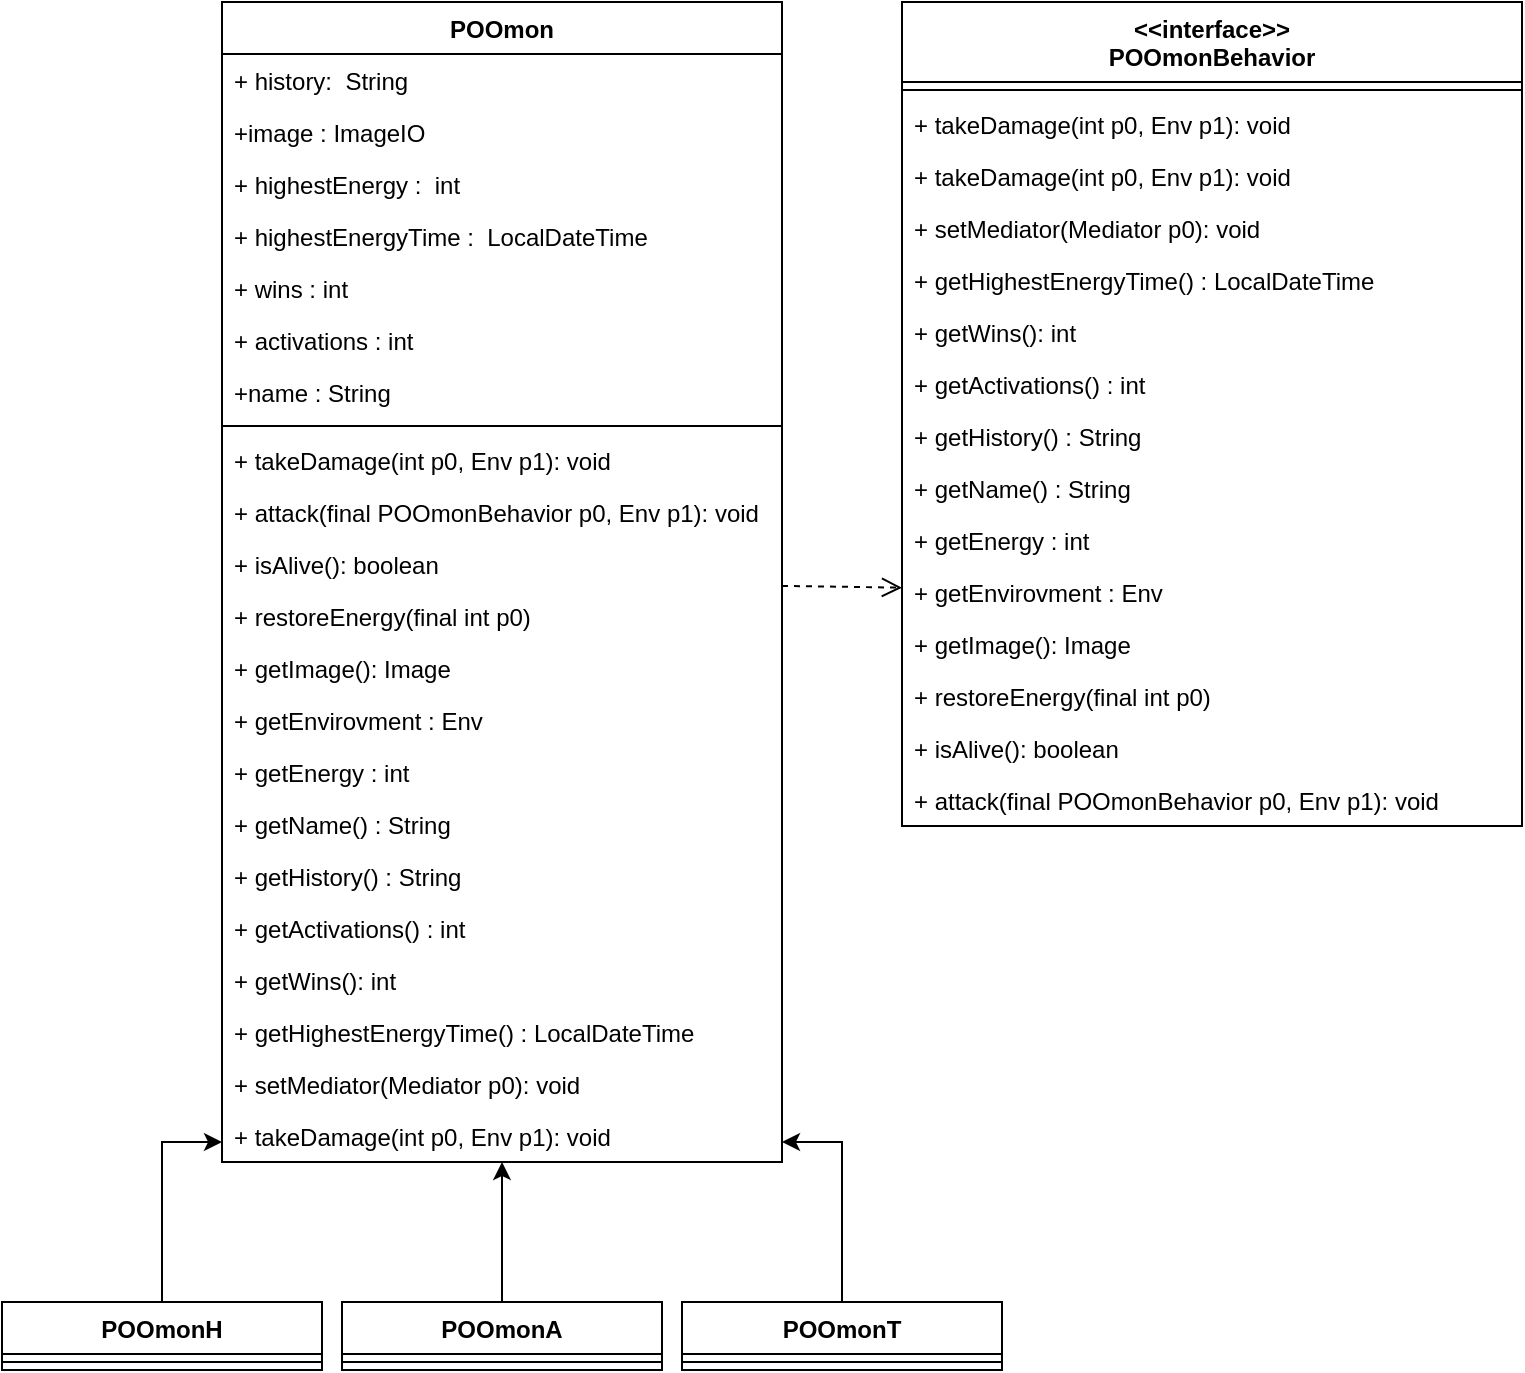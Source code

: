 <mxfile version="15.8.0" type="github">
  <diagram id="nr4deYF-kyShg7Zbf3p7" name="Page-1">
    <mxGraphModel dx="1422" dy="1941" grid="1" gridSize="10" guides="1" tooltips="1" connect="1" arrows="1" fold="1" page="1" pageScale="1" pageWidth="827" pageHeight="1169" math="0" shadow="0">
      <root>
        <mxCell id="0" />
        <mxCell id="1" parent="0" />
        <mxCell id="M3cysjqG-_ZZQoEQsgz_-17" style="edgeStyle=orthogonalEdgeStyle;rounded=0;orthogonalLoop=1;jettySize=auto;html=1;exitX=0.5;exitY=0;exitDx=0;exitDy=0;exitPerimeter=0;" parent="1" source="vsUItJFocZQh-OLjsTht-31" target="vsUItJFocZQh-OLjsTht-11" edge="1">
          <mxGeometry relative="1" as="geometry">
            <Array as="points">
              <mxPoint x="170" y="540" />
            </Array>
            <mxPoint x="170" y="300" as="sourcePoint" />
            <mxPoint x="234" y="200" as="targetPoint" />
          </mxGeometry>
        </mxCell>
        <mxCell id="M3cysjqG-_ZZQoEQsgz_-16" style="edgeStyle=orthogonalEdgeStyle;rounded=0;orthogonalLoop=1;jettySize=auto;html=1;exitX=0.5;exitY=0;exitDx=0;exitDy=0;" parent="1" source="vsUItJFocZQh-OLjsTht-35" target="vsUItJFocZQh-OLjsTht-11" edge="1">
          <mxGeometry relative="1" as="geometry">
            <mxPoint x="370" y="250" as="targetPoint" />
            <Array as="points">
              <mxPoint x="330" y="300" />
            </Array>
            <mxPoint x="330" y="300" as="sourcePoint" />
          </mxGeometry>
        </mxCell>
        <mxCell id="M3cysjqG-_ZZQoEQsgz_-18" style="edgeStyle=orthogonalEdgeStyle;rounded=0;orthogonalLoop=1;jettySize=auto;html=1;exitX=0.5;exitY=0;exitDx=0;exitDy=0;" parent="1" source="vsUItJFocZQh-OLjsTht-43" target="vsUItJFocZQh-OLjsTht-11" edge="1">
          <mxGeometry relative="1" as="geometry">
            <Array as="points">
              <mxPoint x="510" y="540" />
            </Array>
            <mxPoint x="490" y="300" as="sourcePoint" />
            <mxPoint x="430" y="200" as="targetPoint" />
          </mxGeometry>
        </mxCell>
        <mxCell id="vsUItJFocZQh-OLjsTht-11" value="POOmon" style="swimlane;fontStyle=1;align=center;verticalAlign=top;childLayout=stackLayout;horizontal=1;startSize=26;horizontalStack=0;resizeParent=1;resizeParentMax=0;resizeLast=0;collapsible=1;marginBottom=0;fillColor=default;gradientColor=none;" vertex="1" parent="1">
          <mxGeometry x="200" y="-30" width="280" height="580" as="geometry" />
        </mxCell>
        <mxCell id="vsUItJFocZQh-OLjsTht-29" value="+ history:  String " style="text;strokeColor=none;fillColor=none;align=left;verticalAlign=top;spacingLeft=4;spacingRight=4;overflow=hidden;rotatable=0;points=[[0,0.5],[1,0.5]];portConstraint=eastwest;" vertex="1" parent="vsUItJFocZQh-OLjsTht-11">
          <mxGeometry y="26" width="280" height="26" as="geometry" />
        </mxCell>
        <mxCell id="vsUItJFocZQh-OLjsTht-28" value="+image : ImageIO" style="text;strokeColor=none;fillColor=none;align=left;verticalAlign=top;spacingLeft=4;spacingRight=4;overflow=hidden;rotatable=0;points=[[0,0.5],[1,0.5]];portConstraint=eastwest;" vertex="1" parent="vsUItJFocZQh-OLjsTht-11">
          <mxGeometry y="52" width="280" height="26" as="geometry" />
        </mxCell>
        <mxCell id="vsUItJFocZQh-OLjsTht-27" value="+ highestEnergy :  int" style="text;strokeColor=none;fillColor=none;align=left;verticalAlign=top;spacingLeft=4;spacingRight=4;overflow=hidden;rotatable=0;points=[[0,0.5],[1,0.5]];portConstraint=eastwest;" vertex="1" parent="vsUItJFocZQh-OLjsTht-11">
          <mxGeometry y="78" width="280" height="26" as="geometry" />
        </mxCell>
        <mxCell id="vsUItJFocZQh-OLjsTht-26" value="+ highestEnergyTime :  LocalDateTime" style="text;strokeColor=none;fillColor=none;align=left;verticalAlign=top;spacingLeft=4;spacingRight=4;overflow=hidden;rotatable=0;points=[[0,0.5],[1,0.5]];portConstraint=eastwest;" vertex="1" parent="vsUItJFocZQh-OLjsTht-11">
          <mxGeometry y="104" width="280" height="26" as="geometry" />
        </mxCell>
        <mxCell id="vsUItJFocZQh-OLjsTht-25" value="+ wins : int" style="text;strokeColor=none;fillColor=none;align=left;verticalAlign=top;spacingLeft=4;spacingRight=4;overflow=hidden;rotatable=0;points=[[0,0.5],[1,0.5]];portConstraint=eastwest;" vertex="1" parent="vsUItJFocZQh-OLjsTht-11">
          <mxGeometry y="130" width="280" height="26" as="geometry" />
        </mxCell>
        <mxCell id="vsUItJFocZQh-OLjsTht-24" value="+ activations : int&#xa;" style="text;strokeColor=none;fillColor=none;align=left;verticalAlign=top;spacingLeft=4;spacingRight=4;overflow=hidden;rotatable=0;points=[[0,0.5],[1,0.5]];portConstraint=eastwest;" vertex="1" parent="vsUItJFocZQh-OLjsTht-11">
          <mxGeometry y="156" width="280" height="26" as="geometry" />
        </mxCell>
        <mxCell id="vsUItJFocZQh-OLjsTht-23" value="+name : String " style="text;strokeColor=none;fillColor=none;align=left;verticalAlign=top;spacingLeft=4;spacingRight=4;overflow=hidden;rotatable=0;points=[[0,0.5],[1,0.5]];portConstraint=eastwest;" vertex="1" parent="vsUItJFocZQh-OLjsTht-11">
          <mxGeometry y="182" width="280" height="26" as="geometry" />
        </mxCell>
        <mxCell id="vsUItJFocZQh-OLjsTht-13" value="" style="line;strokeWidth=1;fillColor=none;align=left;verticalAlign=middle;spacingTop=-1;spacingLeft=3;spacingRight=3;rotatable=0;labelPosition=right;points=[];portConstraint=eastwest;" vertex="1" parent="vsUItJFocZQh-OLjsTht-11">
          <mxGeometry y="208" width="280" height="8" as="geometry" />
        </mxCell>
        <mxCell id="vsUItJFocZQh-OLjsTht-14" value="+ takeDamage(int p0, Env p1): void" style="text;strokeColor=none;fillColor=none;align=left;verticalAlign=top;spacingLeft=4;spacingRight=4;overflow=hidden;rotatable=0;points=[[0,0.5],[1,0.5]];portConstraint=eastwest;" vertex="1" parent="vsUItJFocZQh-OLjsTht-11">
          <mxGeometry y="216" width="280" height="26" as="geometry" />
        </mxCell>
        <mxCell id="vsUItJFocZQh-OLjsTht-51" value="+ attack(final POOmonBehavior p0, Env p1): void" style="text;strokeColor=none;fillColor=none;align=left;verticalAlign=top;spacingLeft=4;spacingRight=4;overflow=hidden;rotatable=0;points=[[0,0.5],[1,0.5]];portConstraint=eastwest;" vertex="1" parent="vsUItJFocZQh-OLjsTht-11">
          <mxGeometry y="242" width="280" height="26" as="geometry" />
        </mxCell>
        <mxCell id="vsUItJFocZQh-OLjsTht-52" value="+ isAlive(): boolean" style="text;strokeColor=none;fillColor=none;align=left;verticalAlign=top;spacingLeft=4;spacingRight=4;overflow=hidden;rotatable=0;points=[[0,0.5],[1,0.5]];portConstraint=eastwest;" vertex="1" parent="vsUItJFocZQh-OLjsTht-11">
          <mxGeometry y="268" width="280" height="26" as="geometry" />
        </mxCell>
        <mxCell id="vsUItJFocZQh-OLjsTht-53" value="+ restoreEnergy(final int p0)" style="text;strokeColor=none;fillColor=none;align=left;verticalAlign=top;spacingLeft=4;spacingRight=4;overflow=hidden;rotatable=0;points=[[0,0.5],[1,0.5]];portConstraint=eastwest;" vertex="1" parent="vsUItJFocZQh-OLjsTht-11">
          <mxGeometry y="294" width="280" height="26" as="geometry" />
        </mxCell>
        <mxCell id="vsUItJFocZQh-OLjsTht-54" value="+ getImage(): Image" style="text;strokeColor=none;fillColor=none;align=left;verticalAlign=top;spacingLeft=4;spacingRight=4;overflow=hidden;rotatable=0;points=[[0,0.5],[1,0.5]];portConstraint=eastwest;" vertex="1" parent="vsUItJFocZQh-OLjsTht-11">
          <mxGeometry y="320" width="280" height="26" as="geometry" />
        </mxCell>
        <mxCell id="vsUItJFocZQh-OLjsTht-55" value="+ getEnvirovment : Env" style="text;strokeColor=none;fillColor=none;align=left;verticalAlign=top;spacingLeft=4;spacingRight=4;overflow=hidden;rotatable=0;points=[[0,0.5],[1,0.5]];portConstraint=eastwest;" vertex="1" parent="vsUItJFocZQh-OLjsTht-11">
          <mxGeometry y="346" width="280" height="26" as="geometry" />
        </mxCell>
        <mxCell id="vsUItJFocZQh-OLjsTht-56" value="+ getEnergy : int" style="text;strokeColor=none;fillColor=none;align=left;verticalAlign=top;spacingLeft=4;spacingRight=4;overflow=hidden;rotatable=0;points=[[0,0.5],[1,0.5]];portConstraint=eastwest;" vertex="1" parent="vsUItJFocZQh-OLjsTht-11">
          <mxGeometry y="372" width="280" height="26" as="geometry" />
        </mxCell>
        <mxCell id="vsUItJFocZQh-OLjsTht-57" value="+ getName() : String" style="text;strokeColor=none;fillColor=none;align=left;verticalAlign=top;spacingLeft=4;spacingRight=4;overflow=hidden;rotatable=0;points=[[0,0.5],[1,0.5]];portConstraint=eastwest;" vertex="1" parent="vsUItJFocZQh-OLjsTht-11">
          <mxGeometry y="398" width="280" height="26" as="geometry" />
        </mxCell>
        <mxCell id="vsUItJFocZQh-OLjsTht-58" value="+ getHistory() : String&#xa;" style="text;strokeColor=none;fillColor=none;align=left;verticalAlign=top;spacingLeft=4;spacingRight=4;overflow=hidden;rotatable=0;points=[[0,0.5],[1,0.5]];portConstraint=eastwest;" vertex="1" parent="vsUItJFocZQh-OLjsTht-11">
          <mxGeometry y="424" width="280" height="26" as="geometry" />
        </mxCell>
        <mxCell id="vsUItJFocZQh-OLjsTht-59" value="+ getActivations() : int" style="text;strokeColor=none;fillColor=none;align=left;verticalAlign=top;spacingLeft=4;spacingRight=4;overflow=hidden;rotatable=0;points=[[0,0.5],[1,0.5]];portConstraint=eastwest;" vertex="1" parent="vsUItJFocZQh-OLjsTht-11">
          <mxGeometry y="450" width="280" height="26" as="geometry" />
        </mxCell>
        <mxCell id="vsUItJFocZQh-OLjsTht-60" value="+ getWins(): int" style="text;strokeColor=none;fillColor=none;align=left;verticalAlign=top;spacingLeft=4;spacingRight=4;overflow=hidden;rotatable=0;points=[[0,0.5],[1,0.5]];portConstraint=eastwest;" vertex="1" parent="vsUItJFocZQh-OLjsTht-11">
          <mxGeometry y="476" width="280" height="26" as="geometry" />
        </mxCell>
        <mxCell id="vsUItJFocZQh-OLjsTht-61" value="+ getHighestEnergyTime() : LocalDateTime" style="text;strokeColor=none;fillColor=none;align=left;verticalAlign=top;spacingLeft=4;spacingRight=4;overflow=hidden;rotatable=0;points=[[0,0.5],[1,0.5]];portConstraint=eastwest;" vertex="1" parent="vsUItJFocZQh-OLjsTht-11">
          <mxGeometry y="502" width="280" height="26" as="geometry" />
        </mxCell>
        <mxCell id="vsUItJFocZQh-OLjsTht-62" value="+ setMediator(Mediator p0): void" style="text;strokeColor=none;fillColor=none;align=left;verticalAlign=top;spacingLeft=4;spacingRight=4;overflow=hidden;rotatable=0;points=[[0,0.5],[1,0.5]];portConstraint=eastwest;" vertex="1" parent="vsUItJFocZQh-OLjsTht-11">
          <mxGeometry y="528" width="280" height="26" as="geometry" />
        </mxCell>
        <mxCell id="vsUItJFocZQh-OLjsTht-63" value="+ takeDamage(int p0, Env p1): void" style="text;strokeColor=none;fillColor=none;align=left;verticalAlign=top;spacingLeft=4;spacingRight=4;overflow=hidden;rotatable=0;points=[[0,0.5],[1,0.5]];portConstraint=eastwest;" vertex="1" parent="vsUItJFocZQh-OLjsTht-11">
          <mxGeometry y="554" width="280" height="26" as="geometry" />
        </mxCell>
        <mxCell id="vsUItJFocZQh-OLjsTht-31" value="POOmonH" style="swimlane;fontStyle=1;align=center;verticalAlign=top;childLayout=stackLayout;horizontal=1;startSize=26;horizontalStack=0;resizeParent=1;resizeParentMax=0;resizeLast=0;collapsible=1;marginBottom=0;fillColor=default;gradientColor=none;" vertex="1" parent="1">
          <mxGeometry x="90" y="620" width="160" height="34" as="geometry" />
        </mxCell>
        <mxCell id="vsUItJFocZQh-OLjsTht-33" value="" style="line;strokeWidth=1;fillColor=none;align=left;verticalAlign=middle;spacingTop=-1;spacingLeft=3;spacingRight=3;rotatable=0;labelPosition=right;points=[];portConstraint=eastwest;" vertex="1" parent="vsUItJFocZQh-OLjsTht-31">
          <mxGeometry y="26" width="160" height="8" as="geometry" />
        </mxCell>
        <mxCell id="vsUItJFocZQh-OLjsTht-35" value="POOmonA" style="swimlane;fontStyle=1;align=center;verticalAlign=top;childLayout=stackLayout;horizontal=1;startSize=26;horizontalStack=0;resizeParent=1;resizeParentMax=0;resizeLast=0;collapsible=1;marginBottom=0;fillColor=default;gradientColor=none;" vertex="1" parent="1">
          <mxGeometry x="260" y="620" width="160" height="34" as="geometry" />
        </mxCell>
        <mxCell id="vsUItJFocZQh-OLjsTht-37" value="" style="line;strokeWidth=1;fillColor=none;align=left;verticalAlign=middle;spacingTop=-1;spacingLeft=3;spacingRight=3;rotatable=0;labelPosition=right;points=[];portConstraint=eastwest;" vertex="1" parent="vsUItJFocZQh-OLjsTht-35">
          <mxGeometry y="26" width="160" height="8" as="geometry" />
        </mxCell>
        <mxCell id="vsUItJFocZQh-OLjsTht-43" value="POOmonT" style="swimlane;fontStyle=1;align=center;verticalAlign=top;childLayout=stackLayout;horizontal=1;startSize=26;horizontalStack=0;resizeParent=1;resizeParentMax=0;resizeLast=0;collapsible=1;marginBottom=0;fillColor=default;gradientColor=none;" vertex="1" parent="1">
          <mxGeometry x="430" y="620" width="160" height="34" as="geometry" />
        </mxCell>
        <mxCell id="vsUItJFocZQh-OLjsTht-45" value="" style="line;strokeWidth=1;fillColor=none;align=left;verticalAlign=middle;spacingTop=-1;spacingLeft=3;spacingRight=3;rotatable=0;labelPosition=right;points=[];portConstraint=eastwest;" vertex="1" parent="vsUItJFocZQh-OLjsTht-43">
          <mxGeometry y="26" width="160" height="8" as="geometry" />
        </mxCell>
        <mxCell id="vsUItJFocZQh-OLjsTht-47" value="&lt;&lt;interface&gt;&gt;&#xa;POOmonBehavior" style="swimlane;fontStyle=1;align=center;verticalAlign=top;childLayout=stackLayout;horizontal=1;startSize=40;horizontalStack=0;resizeParent=1;resizeParentMax=0;resizeLast=0;collapsible=1;marginBottom=0;fillColor=default;gradientColor=none;" vertex="1" parent="1">
          <mxGeometry x="540" y="-30" width="310" height="412" as="geometry" />
        </mxCell>
        <mxCell id="vsUItJFocZQh-OLjsTht-49" value="" style="line;strokeWidth=1;fillColor=none;align=left;verticalAlign=middle;spacingTop=-1;spacingLeft=3;spacingRight=3;rotatable=0;labelPosition=right;points=[];portConstraint=eastwest;" vertex="1" parent="vsUItJFocZQh-OLjsTht-47">
          <mxGeometry y="40" width="310" height="8" as="geometry" />
        </mxCell>
        <mxCell id="vsUItJFocZQh-OLjsTht-78" value="+ takeDamage(int p0, Env p1): void" style="text;strokeColor=none;fillColor=none;align=left;verticalAlign=top;spacingLeft=4;spacingRight=4;overflow=hidden;rotatable=0;points=[[0,0.5],[1,0.5]];portConstraint=eastwest;" vertex="1" parent="vsUItJFocZQh-OLjsTht-47">
          <mxGeometry y="48" width="310" height="26" as="geometry" />
        </mxCell>
        <mxCell id="vsUItJFocZQh-OLjsTht-91" value="+ takeDamage(int p0, Env p1): void" style="text;strokeColor=none;fillColor=none;align=left;verticalAlign=top;spacingLeft=4;spacingRight=4;overflow=hidden;rotatable=0;points=[[0,0.5],[1,0.5]];portConstraint=eastwest;" vertex="1" parent="vsUItJFocZQh-OLjsTht-47">
          <mxGeometry y="74" width="310" height="26" as="geometry" />
        </mxCell>
        <mxCell id="vsUItJFocZQh-OLjsTht-90" value="+ setMediator(Mediator p0): void" style="text;strokeColor=none;fillColor=none;align=left;verticalAlign=top;spacingLeft=4;spacingRight=4;overflow=hidden;rotatable=0;points=[[0,0.5],[1,0.5]];portConstraint=eastwest;" vertex="1" parent="vsUItJFocZQh-OLjsTht-47">
          <mxGeometry y="100" width="310" height="26" as="geometry" />
        </mxCell>
        <mxCell id="vsUItJFocZQh-OLjsTht-89" value="+ getHighestEnergyTime() : LocalDateTime" style="text;strokeColor=none;fillColor=none;align=left;verticalAlign=top;spacingLeft=4;spacingRight=4;overflow=hidden;rotatable=0;points=[[0,0.5],[1,0.5]];portConstraint=eastwest;" vertex="1" parent="vsUItJFocZQh-OLjsTht-47">
          <mxGeometry y="126" width="310" height="26" as="geometry" />
        </mxCell>
        <mxCell id="vsUItJFocZQh-OLjsTht-88" value="+ getWins(): int" style="text;strokeColor=none;fillColor=none;align=left;verticalAlign=top;spacingLeft=4;spacingRight=4;overflow=hidden;rotatable=0;points=[[0,0.5],[1,0.5]];portConstraint=eastwest;" vertex="1" parent="vsUItJFocZQh-OLjsTht-47">
          <mxGeometry y="152" width="310" height="26" as="geometry" />
        </mxCell>
        <mxCell id="vsUItJFocZQh-OLjsTht-87" value="+ getActivations() : int" style="text;strokeColor=none;fillColor=none;align=left;verticalAlign=top;spacingLeft=4;spacingRight=4;overflow=hidden;rotatable=0;points=[[0,0.5],[1,0.5]];portConstraint=eastwest;" vertex="1" parent="vsUItJFocZQh-OLjsTht-47">
          <mxGeometry y="178" width="310" height="26" as="geometry" />
        </mxCell>
        <mxCell id="vsUItJFocZQh-OLjsTht-86" value="+ getHistory() : String&#xa;" style="text;strokeColor=none;fillColor=none;align=left;verticalAlign=top;spacingLeft=4;spacingRight=4;overflow=hidden;rotatable=0;points=[[0,0.5],[1,0.5]];portConstraint=eastwest;" vertex="1" parent="vsUItJFocZQh-OLjsTht-47">
          <mxGeometry y="204" width="310" height="26" as="geometry" />
        </mxCell>
        <mxCell id="vsUItJFocZQh-OLjsTht-85" value="+ getName() : String" style="text;strokeColor=none;fillColor=none;align=left;verticalAlign=top;spacingLeft=4;spacingRight=4;overflow=hidden;rotatable=0;points=[[0,0.5],[1,0.5]];portConstraint=eastwest;" vertex="1" parent="vsUItJFocZQh-OLjsTht-47">
          <mxGeometry y="230" width="310" height="26" as="geometry" />
        </mxCell>
        <mxCell id="vsUItJFocZQh-OLjsTht-84" value="+ getEnergy : int" style="text;strokeColor=none;fillColor=none;align=left;verticalAlign=top;spacingLeft=4;spacingRight=4;overflow=hidden;rotatable=0;points=[[0,0.5],[1,0.5]];portConstraint=eastwest;" vertex="1" parent="vsUItJFocZQh-OLjsTht-47">
          <mxGeometry y="256" width="310" height="26" as="geometry" />
        </mxCell>
        <mxCell id="vsUItJFocZQh-OLjsTht-83" value="+ getEnvirovment : Env" style="text;strokeColor=none;fillColor=none;align=left;verticalAlign=top;spacingLeft=4;spacingRight=4;overflow=hidden;rotatable=0;points=[[0,0.5],[1,0.5]];portConstraint=eastwest;" vertex="1" parent="vsUItJFocZQh-OLjsTht-47">
          <mxGeometry y="282" width="310" height="26" as="geometry" />
        </mxCell>
        <mxCell id="vsUItJFocZQh-OLjsTht-82" value="+ getImage(): Image" style="text;strokeColor=none;fillColor=none;align=left;verticalAlign=top;spacingLeft=4;spacingRight=4;overflow=hidden;rotatable=0;points=[[0,0.5],[1,0.5]];portConstraint=eastwest;" vertex="1" parent="vsUItJFocZQh-OLjsTht-47">
          <mxGeometry y="308" width="310" height="26" as="geometry" />
        </mxCell>
        <mxCell id="vsUItJFocZQh-OLjsTht-81" value="+ restoreEnergy(final int p0)" style="text;strokeColor=none;fillColor=none;align=left;verticalAlign=top;spacingLeft=4;spacingRight=4;overflow=hidden;rotatable=0;points=[[0,0.5],[1,0.5]];portConstraint=eastwest;" vertex="1" parent="vsUItJFocZQh-OLjsTht-47">
          <mxGeometry y="334" width="310" height="26" as="geometry" />
        </mxCell>
        <mxCell id="vsUItJFocZQh-OLjsTht-80" value="+ isAlive(): boolean" style="text;strokeColor=none;fillColor=none;align=left;verticalAlign=top;spacingLeft=4;spacingRight=4;overflow=hidden;rotatable=0;points=[[0,0.5],[1,0.5]];portConstraint=eastwest;" vertex="1" parent="vsUItJFocZQh-OLjsTht-47">
          <mxGeometry y="360" width="310" height="26" as="geometry" />
        </mxCell>
        <mxCell id="vsUItJFocZQh-OLjsTht-79" value="+ attack(final POOmonBehavior p0, Env p1): void" style="text;strokeColor=none;fillColor=none;align=left;verticalAlign=top;spacingLeft=4;spacingRight=4;overflow=hidden;rotatable=0;points=[[0,0.5],[1,0.5]];portConstraint=eastwest;" vertex="1" parent="vsUItJFocZQh-OLjsTht-47">
          <mxGeometry y="386" width="310" height="26" as="geometry" />
        </mxCell>
        <mxCell id="vsUItJFocZQh-OLjsTht-100" value="" style="html=1;verticalAlign=bottom;endArrow=open;dashed=1;endSize=8;rounded=0;" edge="1" parent="1" source="vsUItJFocZQh-OLjsTht-11" target="vsUItJFocZQh-OLjsTht-83">
          <mxGeometry relative="1" as="geometry">
            <mxPoint x="580" y="-70" as="sourcePoint" />
            <mxPoint x="500" y="-70" as="targetPoint" />
          </mxGeometry>
        </mxCell>
      </root>
    </mxGraphModel>
  </diagram>
</mxfile>
